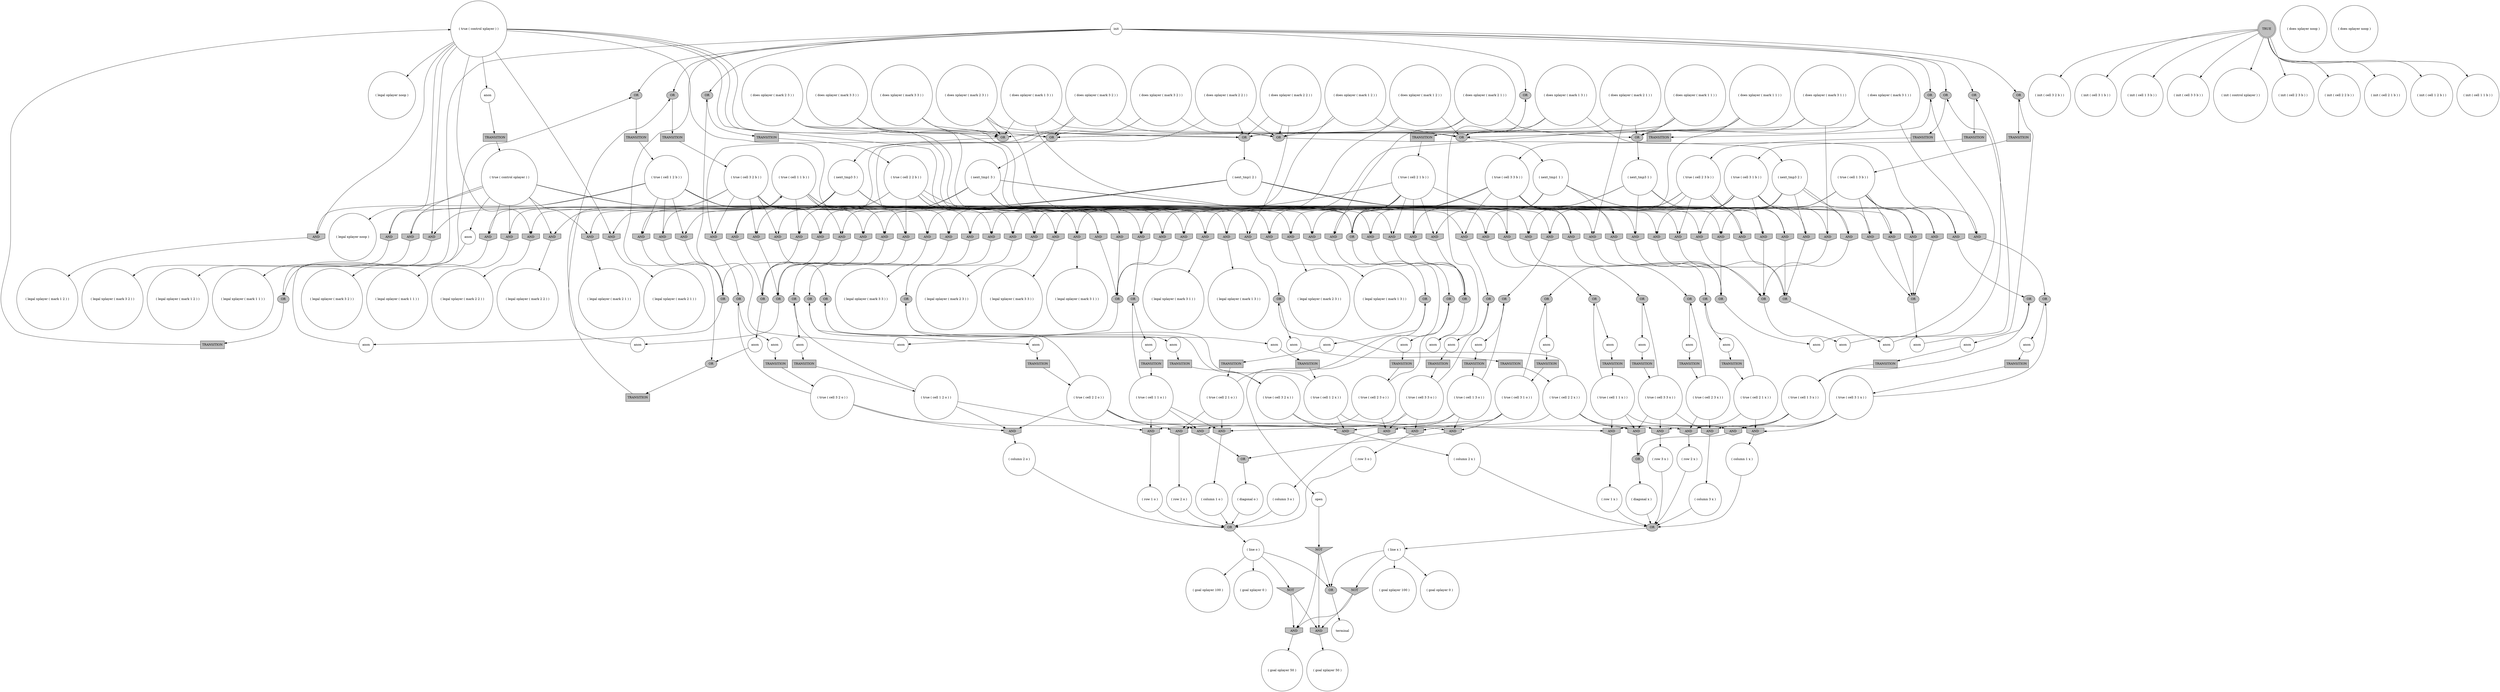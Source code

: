 digraph propNet
{
	"@436774a2"[shape=circle, style= filled, fillcolor=white, label="( legal oplayer noop )"]; 
	"@794a9ba6"[shape=invhouse, style= filled, fillcolor=grey, label="AND"]; "@794a9ba6"->"@260be21e"; 
	"@78d60bfd"[shape=invhouse, style= filled, fillcolor=grey, label="AND"]; "@78d60bfd"->"@1b0d6024"; 
	"@426f736c"[shape=ellipse, style= filled, fillcolor=grey, label="OR"]; "@426f736c"->"@2302d987"; 
	"@4447358f"[shape=circle, style= filled, fillcolor=white, label="anon"]; "@4447358f"->"@532bd412"; 
	"@4eed4943"[shape=circle, style= filled, fillcolor=white, label="anon"]; "@4eed4943"->"@46e936e7"; 
	"@6b2cf4fc"[shape=box, style= filled, fillcolor=grey, label="TRANSITION"]; "@6b2cf4fc"->"@bc90d8a"; 
	"@57e98f4c"[shape=ellipse, style= filled, fillcolor=grey, label="OR"]; "@57e98f4c"->"@26bef3ab"; 
	"@6785b361"[shape=circle, style= filled, fillcolor=white, label="anon"]; "@6785b361"->"@a591349"; 
	"@16501597"[shape=circle, style= filled, fillcolor=white, label="( column 1 o )"]; "@16501597"->"@721df507"; 
	"@69f6c0c2"[shape=box, style= filled, fillcolor=grey, label="TRANSITION"]; "@69f6c0c2"->"@228f2f1"; 
	"@4883aa89"[shape=invhouse, style= filled, fillcolor=grey, label="AND"]; "@4883aa89"->"@4e12eb00"; 
	"@2177862"[shape=circle, style= filled, fillcolor=white, label="( true ( cell 1 3 x ) )"]; "@2177862"->"@72027fd8"; "@2177862"->"@601cb35c"; "@2177862"->"@6e1dacbd"; "@2177862"->"@566acddc"; 
	"@2c8965ed"[shape=circle, style= filled, fillcolor=white, label="( column 1 x )"]; "@2c8965ed"->"@a93feda"; 
	"@5528dc64"[shape=ellipse, style= filled, fillcolor=grey, label="OR"]; "@5528dc64"->"@6d9d54e9"; 
	"@79139c0f"[shape=box, style= filled, fillcolor=grey, label="TRANSITION"]; "@79139c0f"->"@4af0d85"; 
	"@3f961f13"[shape=invhouse, style= filled, fillcolor=grey, label="AND"]; "@3f961f13"->"@605be4bb"; 
	"@5b601a63"[shape=invhouse, style= filled, fillcolor=grey, label="AND"]; "@5b601a63"->"@47ab606b"; 
	"@31a8c7d2"[shape=invhouse, style= filled, fillcolor=grey, label="AND"]; "@31a8c7d2"->"@55ed98f8"; 
	"@2c4b6707"[shape=box, style= filled, fillcolor=grey, label="TRANSITION"]; "@2c4b6707"->"@76c2539f"; 
	"@4cbd025"[shape=ellipse, style= filled, fillcolor=grey, label="OR"]; "@4cbd025"->"@60ce2f98"; 
	"@3599309a"[shape=circle, style= filled, fillcolor=white, label="( true ( cell 3 1 o ) )"]; "@3599309a"->"@4cbd025"; "@3599309a"->"@1b1965b5"; "@3599309a"->"@313d6965"; "@3599309a"->"@45b5f7e0"; 
	"@5096b86b"[shape=ellipse, style= filled, fillcolor=grey, label="OR"]; "@5096b86b"->"@5725a222"; 
	"@40c81bbd"[shape=invhouse, style= filled, fillcolor=grey, label="AND"]; "@40c81bbd"->"@38cf0a88"; 
	"@186a5d13"[shape=circle, style= filled, fillcolor=white, label="( column 2 o )"]; "@186a5d13"->"@721df507"; 
	"@74ded67c"[shape=circle, style= filled, fillcolor=white, label="( legal oplayer ( mark 3 1 ) )"]; 
	"@6cb448fb"[shape=invhouse, style= filled, fillcolor=grey, label="AND"]; "@6cb448fb"->"@7d6a0cb3"; 
	"@3d162405"[shape=circle, style= filled, fillcolor=white, label="( legal xplayer ( mark 3 3 ) )"]; 
	"@10e095a8"[shape=box, style= filled, fillcolor=grey, label="TRANSITION"]; "@10e095a8"->"@3a6bccb6"; 
	"@7ac3da5f"[shape=ellipse, style= filled, fillcolor=grey, label="OR"]; "@7ac3da5f"->"@5035d1f0"; 
	"@3b174654"[shape=invhouse, style= filled, fillcolor=grey, label="AND"]; "@3b174654"->"@1ee602ef"; 
	"@75192bda"[shape=ellipse, style= filled, fillcolor=grey, label="OR"]; "@75192bda"->"@3ac46386"; 
	"@49c1f0e7"[shape=invhouse, style= filled, fillcolor=grey, label="AND"]; "@49c1f0e7"->"@6e0d3322"; 
	"@c471242"[shape=circle, style= filled, fillcolor=white, label="( does oplayer ( mark 1 3 ) )"]; "@c471242"->"@5096b86b"; "@c471242"->"@3254664b"; "@c471242"->"@6521c24e"; 
	"@7f26f1e4"[shape=circle, style= filled, fillcolor=white, label="( next_tmp3 2 )"]; "@7f26f1e4"->"@6e600ae2"; "@7f26f1e4"->"@5a31599e"; "@7f26f1e4"->"@11e59b87"; "@7f26f1e4"->"@6b3d3bb7"; "@7f26f1e4"->"@56c4c5fd"; "@7f26f1e4"->"@5fb2ecdc"; 
	"@6ee7a6d7"[shape=invhouse, style= filled, fillcolor=grey, label="AND"]; "@6ee7a6d7"->"@5528dc64"; 
	"@75c859c7"[shape=invhouse, style= filled, fillcolor=grey, label="AND"]; "@75c859c7"->"@75d7ab26"; 
	"@31999fe0"[shape=circle, style= filled, fillcolor=white, label="( true ( cell 3 3 x ) )"]; "@31999fe0"->"@3ade8750"; "@31999fe0"->"@3f961f13"; "@31999fe0"->"@6e1dacbd"; "@31999fe0"->"@35297cd1"; 
	"@408b1bdc"[shape=circle, style= filled, fillcolor=white, label="anon"]; "@408b1bdc"->"@691d8fc2"; 
	"@4e12eb00"[shape=ellipse, style= filled, fillcolor=grey, label="OR"]; "@4e12eb00"->"@3c02750b"; 
	"@7a3d9714"[shape=invhouse, style= filled, fillcolor=grey, label="AND"]; "@7a3d9714"->"@6e75a032"; 
	"@799d48cc"[shape=circle, style= filled, fillcolor=white, label="terminal"]; 
	"@19661482"[shape=invhouse, style= filled, fillcolor=grey, label="AND"]; "@19661482"->"@75d7ab26"; 
	"@63d8a9f3"[shape=invhouse, style= filled, fillcolor=grey, label="AND"]; "@63d8a9f3"->"@6e2577eb"; 
	"@935b3cd"[shape=circle, style= filled, fillcolor=white, label="( legal oplayer ( mark 1 1 ) )"]; 
	"@5405a851"[shape=invhouse, style= filled, fillcolor=grey, label="AND"]; "@5405a851"->"@5528dc64"; 
	"@7a1403b8"[shape=invhouse, style= filled, fillcolor=grey, label="AND"]; "@7a1403b8"->"@ee45691"; 
	"@5aaf2690"[shape=circle, style= filled, fillcolor=white, label="( legal xplayer ( mark 1 2 ) )"]; 
	"@6d9d54e9"[shape=circle, style= filled, fillcolor=white, label="anon"]; "@6d9d54e9"->"@7f06725b"; 
	"@6521c24e"[shape=invhouse, style= filled, fillcolor=grey, label="AND"]; "@6521c24e"->"@3b5ab69d"; 
	"@16e3f7a2"[shape=circle, style= filled, fillcolor=white, label="( next_tmp1 3 )"]; "@16e3f7a2"->"@209fa588"; "@16e3f7a2"->"@60e97066"; "@16e3f7a2"->"@19661482"; "@16e3f7a2"->"@4883aa89"; "@16e3f7a2"->"@35dcb5a6"; "@16e3f7a2"->"@30a49218"; 
	"@1beb6bba"[shape=circle, style= filled, fillcolor=white, label="anon"]; "@1beb6bba"->"@6148682a"; 
	"@1103e5d9"[shape=invhouse, style= filled, fillcolor=grey, label="AND"]; "@1103e5d9"->"@713eb015"; 
	"@40158638"[shape=circle, style= filled, fillcolor=white, label="( goal xplayer 100 )"]; 
	"@259b9a2d"[shape=invhouse, style= filled, fillcolor=grey, label="AND"]; "@259b9a2d"->"@1d6777eb"; 
	"@40542fa7"[shape=ellipse, style= filled, fillcolor=grey, label="OR"]; "@40542fa7"->"@1d4a0efb"; 
	"@145db24a"[shape=circle, style= filled, fillcolor=white, label="( true ( cell 1 1 b ) )"]; "@145db24a"->"@60e97066"; "@145db24a"->"@3d41d07f"; "@145db24a"->"@3af6513c"; "@145db24a"->"@78d60bfd"; "@145db24a"->"@6b3d3bb7"; "@145db24a"->"@132367fa"; "@145db24a"->"@51c2074e"; "@145db24a"->"@3fe0d5cd"; "@145db24a"->"@5a568cad"; 
	"@35dcb5a6"[shape=invhouse, style= filled, fillcolor=grey, label="AND"]; "@35dcb5a6"->"@7ac3da5f"; 
	"@36d27f24"[shape=circle, style= filled, fillcolor=white, label="( true ( cell 1 3 o ) )"]; "@36d27f24"->"@49c1f0e7"; "@36d27f24"->"@63d8a9f3"; "@36d27f24"->"@313d6965"; "@36d27f24"->"@3b5ab69d"; 
	"@706a4369"[shape=circle, style= filled, fillcolor=white, label="( true ( cell 1 3 b ) )"]; "@706a4369"->"@210186dc"; "@706a4369"->"@4801147f"; "@706a4369"->"@3b174654"; "@706a4369"->"@19661482"; "@706a4369"->"@132367fa"; "@706a4369"->"@56c4c5fd"; "@706a4369"->"@75c859c7"; "@706a4369"->"@6521c24e"; "@706a4369"->"@31a8c7d2"; 
	"@532bd412"[shape=box, style= filled, fillcolor=grey, label="TRANSITION"]; "@532bd412"->"@33951b24"; 
	"@49c03579"[shape=box, style= filled, fillcolor=grey, label="TRANSITION"]; "@49c03579"->"@3599309a"; 
	"@5030b604"[shape=circle, style= filled, fillcolor=white, label="anon"]; "@5030b604"->"@40542fa7"; 
	"@1ee602ef"[shape=circle, style= filled, fillcolor=white, label="( legal xplayer ( mark 1 3 ) )"]; 
	"@7c92fffb"[shape=ellipse, style= filled, fillcolor=grey, label="OR"]; "@7c92fffb"->"@16e3f7a2"; 
	"@13d4cfb"[shape=invhouse, style= filled, fillcolor=grey, label="AND"]; "@13d4cfb"->"@7ced8ea7"; 
	"@797f57e6"[shape=circle, style= filled, fillcolor=white, label="open"]; "@797f57e6"->"@4da3dc1d"; 
	"@62a75ec"[shape=invtriangle, style= filled, fillcolor=grey, label="NOT"]; "@62a75ec"->"@6491dbd4"; "@62a75ec"->"@40c81bbd"; 
	"@a591349"[shape=box, style= filled, fillcolor=grey, label="TRANSITION"]; "@a591349"->"@31999fe0"; 
	"@365468a1"[shape=circle, style= filled, fillcolor=white, label="( does oplayer ( mark 2 1 ) )"]; "@365468a1"->"@33f1666c"; "@365468a1"->"@7a1403b8"; "@365468a1"->"@39f213ac"; 
	"@5e37e4c5"[shape=circle, style= filled, fillcolor=white, label="( true ( cell 2 3 x ) )"]; "@5e37e4c5"->"@1103e5d9"; "@5e37e4c5"->"@455243f4"; "@5e37e4c5"->"@6e1dacbd"; 
	"@7431c537"[shape=ellipse, style= filled, fillcolor=grey, label="OR"]; "@7431c537"->"@6f8ad979"; 
	"@10cfc2e3"[shape=invhouse, style= filled, fillcolor=grey, label="AND"]; "@10cfc2e3"->"@5528dc64"; 
	"@62701466"[shape=box, style= filled, fillcolor=grey, label="TRANSITION"]; "@62701466"->"@20645bf9"; 
	"@257dc3bb"[shape=circle, style= filled, fillcolor=white, label="( true ( cell 2 3 o ) )"]; "@257dc3bb"->"@63d8a9f3"; "@257dc3bb"->"@96d5cf"; "@257dc3bb"->"@368bb272"; 
	"@3e1e9fac"[shape=circle, style= filled, fillcolor=white, label="( true ( cell 2 1 b ) )"]; "@3e1e9fac"->"@209fa588"; "@3e1e9fac"->"@5398a7a5"; "@3e1e9fac"->"@7424d274"; "@3e1e9fac"->"@57693cba"; "@3e1e9fac"->"@11e59b87"; "@3e1e9fac"->"@7a1403b8"; "@3e1e9fac"->"@132367fa"; "@3e1e9fac"->"@27a1daf1"; "@3e1e9fac"->"@10bf96d5"; 
	"@43bdf003"[shape=circle, style= filled, fillcolor=white, label="( diagonal o )"]; "@43bdf003"->"@721df507"; 
	"@3b5ab69d"[shape=ellipse, style= filled, fillcolor=grey, label="OR"]; "@3b5ab69d"->"@408b1bdc"; 
	"@1c565057"[shape=ellipse, style= filled, fillcolor=grey, label="OR"]; "@1c565057"->"@66b48e49"; 
	"@6ead93a4"[shape=circle, style= filled, fillcolor=white, label="( init ( cell 3 2 b ) )"]; 
	"@1472f0f9"[shape=invtriangle, style= filled, fillcolor=grey, label="NOT"]; "@1472f0f9"->"@6491dbd4"; "@1472f0f9"->"@40c81bbd"; 
	"@a93feda"[shape=ellipse, style= filled, fillcolor=grey, label="OR"]; "@a93feda"->"@7a409fa2"; 
	"@44b35022"[shape=circle, style= filled, fillcolor=white, label="anon"]; "@44b35022"->"@478e3145"; 
	"@39a6645"[shape=circle, style= filled, fillcolor=white, label="( true ( cell 2 2 b ) )"]; "@39a6645"->"@13d4cfb"; "@39a6645"->"@259b9a2d"; "@39a6645"->"@30a49218"; "@39a6645"->"@1b0a40d3"; "@39a6645"->"@132367fa"; "@39a6645"->"@619130e2"; "@39a6645"->"@182212f9"; "@39a6645"->"@7896e397"; "@39a6645"->"@45168774"; 
	"@4307dfbd"[shape=circle, style= filled, fillcolor=white, label="( next_tmp3 3 )"]; "@4307dfbd"->"@34ae044f"; "@4307dfbd"->"@5398a7a5"; "@4307dfbd"->"@13d4cfb"; "@4307dfbd"->"@3d41d07f"; "@4307dfbd"->"@72522f83"; "@4307dfbd"->"@479e3300"; 
	"@66b48e49"[shape=circle, style= filled, fillcolor=white, label="anon"]; "@66b48e49"->"@311377b9"; 
	"@2eaf0956"[shape=circle, style= filled, fillcolor=white, label="anon"]; "@2eaf0956"->"@61fd451c"; 
	"@7f06725b"[shape=ellipse, style= filled, fillcolor=grey, label="OR"]; "@7f06725b"->"@165e96e"; 
	"@38cf0a88"[shape=circle, style= filled, fillcolor=white, label="( goal xplayer 50 )"]; 
	"@299abf92"[shape=circle, style= filled, fillcolor=white, label="( diagonal x )"]; "@299abf92"->"@a93feda"; 
	"@3254664b"[shape=ellipse, style= filled, fillcolor=grey, label="OR"]; "@3254664b"->"@4307dfbd"; 
	"@52e06b00"[shape=circle, style= filled, fillcolor=white, label="( true ( cell 3 1 x ) )"]; "@52e06b00"->"@72027fd8"; "@52e06b00"->"@6e75a032"; "@52e06b00"->"@1a560245"; "@52e06b00"->"@3f961f13"; 
	"@58aecf4b"[shape=box, style= filled, fillcolor=grey, label="TRANSITION"]; "@58aecf4b"->"@3e1e9fac"; 
	"@210186dc"[shape=invhouse, style= filled, fillcolor=grey, label="AND"]; "@210186dc"->"@75d7ab26"; 
	"@7ed47c59"[shape=box, style= filled, fillcolor=grey, label="TRANSITION"]; "@7ed47c59"->"@2177862"; 
	"@5c81abcc"[shape=circle, style= filled, fillcolor=white, label="( does xplayer ( mark 2 2 ) )"]; "@5c81abcc"->"@1ec0bac9"; "@5c81abcc"->"@33f1666c"; "@5c81abcc"->"@7896e397"; 
	"@601cb35c"[shape=invhouse, style= filled, fillcolor=grey, label="AND"]; "@601cb35c"->"@6035396c"; 
	"@5785c569"[shape=invhouse, style= filled, fillcolor=grey, label="AND"]; "@5785c569"->"@7431c537"; 
	"@7ef7bdd3"[shape=circle, style= filled, fillcolor=white, label="( does xplayer ( mark 2 1 ) )"]; "@7ef7bdd3"->"@33f1666c"; "@7ef7bdd3"->"@27a1daf1"; "@7ef7bdd3"->"@39f213ac"; 
	"@26bef3ab"[shape=circle, style= filled, fillcolor=white, label="anon"]; "@26bef3ab"->"@1d1d8ccb"; 
	"@600a0432"[shape=circle, style= filled, fillcolor=white, label="( true ( cell 2 2 x ) )"]; "@600a0432"->"@1103e5d9"; "@600a0432"->"@6cd2299e"; "@600a0432"->"@72027fd8"; "@600a0432"->"@33519ede"; "@600a0432"->"@35297cd1"; 
	"@605be4bb"[shape=circle, style= filled, fillcolor=white, label="( row 3 x )"]; "@605be4bb"->"@a93feda"; 
	"@658e050b"[shape=ellipse, style= filled, fillcolor=grey, label="OR"]; "@658e050b"->"@4eed4943"; 
	"@cc1d919"[shape=circle, style= filled, fillcolor=white, label="( line o )"]; "@cc1d919"->"@62a75ec"; "@cc1d919"->"@ae0471c"; "@cc1d919"->"@62733502"; "@cc1d919"->"@6f5eba75"; 
	"@4801147f"[shape=invhouse, style= filled, fillcolor=grey, label="AND"]; "@4801147f"->"@566acddc"; 
	"@78fc8ee1"[shape=circle, style= filled, fillcolor=white, label="anon"]; "@78fc8ee1"->"@5488035c"; 
	"@313d6965"[shape=invhouse, style= filled, fillcolor=grey, label="AND"]; "@313d6965"->"@5a697dbc"; 
	"@ee45691"[shape=ellipse, style= filled, fillcolor=grey, label="OR"]; "@ee45691"->"@30ef513a"; 
	"@45168774"[shape=invhouse, style= filled, fillcolor=grey, label="AND"]; "@45168774"->"@3e834538"; 
	"@45b82cc0"[shape=circle, style= filled, fillcolor=white, label="( init ( cell 3 1 b ) )"]; 
	"@55ed98f8"[shape=circle, style= filled, fillcolor=white, label="( legal oplayer ( mark 1 3 ) )"]; 
	"@27b0fecf"[shape=circle, style= filled, fillcolor=white, label="anon"]; "@27b0fecf"->"@13c93f78"; 
	"@4da3dc1d"[shape=invtriangle, style= filled, fillcolor=grey, label="NOT"]; "@4da3dc1d"->"@6491dbd4"; "@4da3dc1d"->"@40c81bbd"; "@4da3dc1d"->"@62733502"; 
	"@3df584"[shape=ellipse, style= filled, fillcolor=grey, label="OR"]; "@3df584"->"@5e0122ed"; 
	"@1d2b6963"[shape=circle, style= filled, fillcolor=white, label="( true ( cell 1 2 b ) )"]; "@1d2b6963"->"@34ae044f"; "@1d2b6963"->"@15c3e01a"; "@1d2b6963"->"@35dcb5a6"; "@1d2b6963"->"@360d2af1"; "@1d2b6963"->"@4e3456c4"; "@1d2b6963"->"@132367fa"; "@1d2b6963"->"@5b601a63"; "@1d2b6963"->"@4610c772"; "@1d2b6963"->"@604cd5bf"; 
	"@96d5cf"[shape=ellipse, style= filled, fillcolor=grey, label="OR"]; "@96d5cf"->"@2eaf0956"; 
	"@5a697dbc"[shape=ellipse, style= filled, fillcolor=grey, label="OR"]; "@5a697dbc"->"@43bdf003"; 
	"@3e821502"[shape=circle, style= filled, fillcolor=white, label="( init ( cell 1 3 b ) )"]; 
	"@6fe9fcfd"[shape=circle, style= filled, fillcolor=white, label="( goal oplayer 50 )"]; 
	"@10bf96d5"[shape=invhouse, style= filled, fillcolor=grey, label="AND"]; "@10bf96d5"->"@23f2b564"; 
	"@1c9c25d2"[shape=box, style= filled, fillcolor=grey, label="TRANSITION"]; "@1c9c25d2"->"@145db24a"; 
	"@5e0122ed"[shape=box, style= filled, fillcolor=grey, label="TRANSITION"]; "@5e0122ed"->"@706a4369"; 
	"@5488035c"[shape=box, style= filled, fillcolor=grey, label="TRANSITION"]; "@5488035c"->"@6640e46d"; 
	"@6491dbd4"[shape=invhouse, style= filled, fillcolor=grey, label="AND"]; "@6491dbd4"->"@6fe9fcfd"; 
	"@6c686b45"[shape=circle, style= filled, fillcolor=white, label="anon"]; "@6c686b45"->"@518677ee"; 
	"@156ea7b8"[shape=circle, style= filled, fillcolor=white, label="( does oplayer ( mark 2 3 ) )"]; "@156ea7b8"->"@33f1666c"; "@156ea7b8"->"@3254664b"; "@156ea7b8"->"@5a8234a5"; 
	"@3c64f630"[shape=ellipse, style= filled, fillcolor=grey, label="OR"]; "@3c64f630"->"@85ee84a"; 
	"@569e6c65"[shape=circle, style= filled, fillcolor=white, label="anon"]; "@569e6c65"->"@2c4b6707"; 
	"@6ad877b3"[shape=ellipse, style= filled, fillcolor=grey, label="OR"]; "@6ad877b3"->"@299abf92"; 
	"@3fe0d5cd"[shape=invhouse, style= filled, fillcolor=grey, label="AND"]; "@3fe0d5cd"->"@10174006"; 
	"@518677ee"[shape=box, style= filled, fillcolor=grey, label="TRANSITION"]; "@518677ee"->"@52e06b00"; 
	"@479e3300"[shape=invhouse, style= filled, fillcolor=grey, label="AND"]; "@479e3300"->"@5528dc64"; 
	"@6eb6377c"[shape=circle, style= filled, fillcolor=white, label="( does oplayer ( mark 1 1 ) )"]; "@6eb6377c"->"@5096b86b"; "@6eb6377c"->"@39f213ac"; "@6eb6377c"->"@5a568cad"; 
	"@3f3611ac"[shape=invhouse, style= filled, fillcolor=grey, label="AND"]; "@3f3611ac"->"@5a697dbc"; 
	"@62f8f173"[shape=circle, style= filled, fillcolor=white, label="( does oplayer ( mark 3 2 ) )"]; "@62f8f173"->"@1ec0bac9"; "@62f8f173"->"@7c92fffb"; "@62f8f173"->"@723cf739"; 
	"@3c02750b"[shape=circle, style= filled, fillcolor=white, label="anon"]; "@3c02750b"->"@3cab7269"; 
	"@62a664a3"[shape=doublecircle, style= filled, fillcolor=grey, label="TRUE"]; "@62a664a3"->"@6ead93a4"; "@62a664a3"->"@4e31565d"; "@62a664a3"->"@7d37e403"; "@62a664a3"->"@1a193bee"; "@62a664a3"->"@3e821502"; "@62a664a3"->"@4568e5bb"; "@62a664a3"->"@560a68d6"; "@62a664a3"->"@91d1bc6"; "@62a664a3"->"@69c27b96"; "@62a664a3"->"@45b82cc0"; 
	"@1ec0bac9"[shape=ellipse, style= filled, fillcolor=grey, label="OR"]; "@1ec0bac9"->"@7f26f1e4"; 
	"@502178e7"[shape=invhouse, style= filled, fillcolor=grey, label="AND"]; "@502178e7"->"@3e8fc8f4"; 
	"@10174006"[shape=ellipse, style= filled, fillcolor=grey, label="OR"]; "@10174006"->"@666c522a"; 
	"@2302d987"[shape=circle, style= filled, fillcolor=white, label="anon"]; "@2302d987"->"@10e095a8"; 
	"@14c80702"[shape=invhouse, style= filled, fillcolor=grey, label="AND"]; "@14c80702"->"@7c4be29f"; 
	"@228f2f1"[shape=circle, style= filled, fillcolor=white, label="( true ( cell 3 2 x ) )"]; "@228f2f1"->"@3f961f13"; "@228f2f1"->"@7431c537"; "@228f2f1"->"@33519ede"; 
	"@396b544c"[shape=circle, style= filled, fillcolor=white, label="( does xplayer ( mark 1 1 ) )"]; "@396b544c"->"@5096b86b"; "@396b544c"->"@3fe0d5cd"; "@396b544c"->"@39f213ac"; 
	"@39f213ac"[shape=ellipse, style= filled, fillcolor=grey, label="OR"]; "@39f213ac"->"@43e99eec"; 
	"@69c27b96"[shape=circle, style= filled, fillcolor=white, label="( init ( cell 1 1 b ) )"]; 
	"@5a568cad"[shape=invhouse, style= filled, fillcolor=grey, label="AND"]; "@5a568cad"->"@2fbdcfef"; 
	"@ae0471c"[shape=circle, style= filled, fillcolor=white, label="( goal oplayer 100 )"]; 
	"@20645bf9"[shape=circle, style= filled, fillcolor=white, label="( true ( cell 2 1 o ) )"]; "@20645bf9"->"@1b1965b5"; "@20645bf9"->"@368bb272"; "@20645bf9"->"@ee45691"; 
	"@13c93f78"[shape=box, style= filled, fillcolor=grey, label="TRANSITION"]; "@13c93f78"->"@500028a2"; 
	"@2b602a95"[shape=circle, style= filled, fillcolor=white, label="( column 2 x )"]; "@2b602a95"->"@a93feda"; 
	"@28f43e9d"[shape=invhouse, style= filled, fillcolor=grey, label="AND"]; "@28f43e9d"->"@413c29ff"; 
	"@17fd20fd"[shape=circle, style= filled, fillcolor=white, label="( does oplayer ( mark 3 1 ) )"]; "@17fd20fd"->"@4a8122ba"; "@17fd20fd"->"@39f213ac"; "@17fd20fd"->"@7c92fffb"; 
	"@311377b9"[shape=ellipse, style= filled, fillcolor=grey, label="OR"]; "@311377b9"->"@4f770caa"; 
	"@5fb2ecdc"[shape=invhouse, style= filled, fillcolor=grey, label="AND"]; "@5fb2ecdc"->"@4e12eb00"; 
	"@1d6777eb"[shape=circle, style= filled, fillcolor=white, label="( legal oplayer ( mark 2 2 ) )"]; 
	"@37873cea"[shape=circle, style= filled, fillcolor=white, label="( true ( cell 3 3 b ) )"]; "@37873cea"->"@502178e7"; "@37873cea"->"@5a31599e"; "@37873cea"->"@1e76042d"; "@37873cea"->"@3bd88229"; "@37873cea"->"@28c83bcd"; "@37873cea"->"@5137cd80"; "@37873cea"->"@132367fa"; "@37873cea"->"@6cb448fb"; "@37873cea"->"@30392371"; 
	"@6f8ad979"[shape=circle, style= filled, fillcolor=white, label="anon"]; "@6f8ad979"->"@69f6c0c2"; 
	"@2e54e48d"[shape=circle, style= filled, fillcolor=white, label="( true ( cell 3 2 o ) )"]; "@2e54e48d"->"@605ac12e"; "@2e54e48d"->"@45b5f7e0"; "@2e54e48d"->"@658e050b"; 
	"@6e75a032"[shape=ellipse, style= filled, fillcolor=grey, label="OR"]; "@6e75a032"->"@6c686b45"; 
	"@4e3456c4"[shape=invhouse, style= filled, fillcolor=grey, label="AND"]; "@4e3456c4"->"@7ac3da5f"; 
	"@132367fa"[shape=ellipse, style= filled, fillcolor=grey, label="OR"]; "@132367fa"->"@797f57e6"; 
	"@33951b24"[shape=circle, style= filled, fillcolor=white, label="( true ( cell 1 2 x ) )"]; "@33951b24"->"@47ab606b"; "@33951b24"->"@601cb35c"; "@33951b24"->"@33519ede"; 
	"@14cb3b66"[shape=invhouse, style= filled, fillcolor=grey, label="AND"]; "@14cb3b66"->"@3ae7ec25"; 
	"@500028a2"[shape=circle, style= filled, fillcolor=white, label="( true ( cell 2 2 o ) )"]; "@500028a2"->"@1f0d624e"; "@500028a2"->"@368bb272"; "@500028a2"->"@313d6965"; "@500028a2"->"@605ac12e"; "@500028a2"->"@3f3611ac"; 
	"@4f770caa"[shape=box, style= filled, fillcolor=grey, label="TRANSITION"]; "@4f770caa"->"@63caf65e"; 
	"@7424d274"[shape=invhouse, style= filled, fillcolor=grey, label="AND"]; "@7424d274"->"@11e347bf"; 
	"@5a31599e"[shape=invhouse, style= filled, fillcolor=grey, label="AND"]; "@5a31599e"->"@7d6a0cb3"; 
	"@6b3d3bb7"[shape=invhouse, style= filled, fillcolor=grey, label="AND"]; "@6b3d3bb7"->"@d0893d5"; 
	"@85ee84a"[shape=circle, style= filled, fillcolor=white, label="anon"]; "@85ee84a"->"@79139c0f"; 
	"@76c2539f"[shape=circle, style= filled, fillcolor=white, label="( true ( cell 1 1 o ) )"]; "@76c2539f"->"@1b1965b5"; "@76c2539f"->"@49c1f0e7"; "@76c2539f"->"@2fbdcfef"; "@76c2539f"->"@3f3611ac"; 
	"@165e96e"[shape=box, style= filled, fillcolor=grey, label="TRANSITION"]; "@165e96e"->"@e210438"; 
	"@605ac12e"[shape=invhouse, style= filled, fillcolor=grey, label="AND"]; "@605ac12e"->"@186a5d13"; 
	"@33519ede"[shape=invhouse, style= filled, fillcolor=grey, label="AND"]; "@33519ede"->"@2b602a95"; 
	"@4e8ae25"[shape=circle, style= filled, fillcolor=white, label="( row 2 o )"]; "@4e8ae25"->"@721df507"; 
	"@6ce96831"[shape=invhouse, style= filled, fillcolor=grey, label="AND"]; "@6ce96831"->"@4e12eb00"; 
	"@21069cba"[shape=circle, style= filled, fillcolor=white, label="( legal oplayer ( mark 2 3 ) )"]; 
	"@3ac46386"[shape=box, style= filled, fillcolor=grey, label="TRANSITION"]; "@3ac46386"->"@1d2b6963"; 
	"@691d8fc2"[shape=box, style= filled, fillcolor=grey, label="TRANSITION"]; "@691d8fc2"->"@36d27f24"; 
	"@726b8972"[shape=circle, style= filled, fillcolor=white, label="anon"]; "@726b8972"->"@6b2cf4fc"; 
	"@4844cdb6"[shape=ellipse, style= filled, fillcolor=grey, label="OR"]; "@4844cdb6"->"@1c9c25d2"; 
	"@d0893d5"[shape=ellipse, style= filled, fillcolor=grey, label="OR"]; "@d0893d5"->"@2e218ba2"; 
	"@57693cba"[shape=invhouse, style= filled, fillcolor=grey, label="AND"]; "@57693cba"->"@57e98f4c"; 
	"@2d94b85f"[shape=box, style= filled, fillcolor=grey, label="TRANSITION"]; "@2d94b85f"->"@36c1989b"; 
	"@1b0a40d3"[shape=invhouse, style= filled, fillcolor=grey, label="AND"]; "@1b0a40d3"->"@1f0d624e"; 
	"@2e218ba2"[shape=circle, style= filled, fillcolor=white, label="anon"]; "@2e218ba2"->"@4844cdb6"; 
	"@2571e404"[shape=circle, style= filled, fillcolor=white, label="( column 3 x )"]; "@2571e404"->"@a93feda"; 
	"@91d1bc6"[shape=circle, style= filled, fillcolor=white, label="( init ( cell 1 2 b ) )"]; 
	"@3347c68c"[shape=invhouse, style= filled, fillcolor=grey, label="AND"]; "@3347c68c"->"@74ded67c"; 
	"@45b5f7e0"[shape=invhouse, style= filled, fillcolor=grey, label="AND"]; "@45b5f7e0"->"@795374a3"; 
	"@63c1ad3b"[shape=ellipse, style= filled, fillcolor=grey, label="OR"]; "@63c1ad3b"->"@3362108e"; 
	"@360d2af1"[shape=invhouse, style= filled, fillcolor=grey, label="AND"]; "@360d2af1"->"@2dfde9bd"; 
	"@7ced8ea7"[shape=ellipse, style= filled, fillcolor=grey, label="OR"]; "@7ced8ea7"->"@5030b604"; 
	"@1e76042d"[shape=invhouse, style= filled, fillcolor=grey, label="AND"]; "@1e76042d"->"@7d6a0cb3"; 
	"@43e99eec"[shape=circle, style= filled, fillcolor=white, label="( next_tmp3 1 )"]; "@43e99eec"->"@210186dc"; "@43e99eec"->"@6d995bec"; "@43e99eec"->"@15c3e01a"; "@43e99eec"->"@6cb448fb"; "@43e99eec"->"@6ee7a6d7"; "@43e99eec"->"@182212f9"; 
	"@72522f83"[shape=invhouse, style= filled, fillcolor=grey, label="AND"]; "@72522f83"->"@1c565057"; 
	"@619130e2"[shape=invhouse, style= filled, fillcolor=grey, label="AND"]; "@619130e2"->"@7ced8ea7"; 
	"@56c4c5fd"[shape=invhouse, style= filled, fillcolor=grey, label="AND"]; "@56c4c5fd"->"@75d7ab26"; 
	"@566ab457"[shape=circle, style= filled, fillcolor=white, label="( legal xplayer noop )"]; 
	"@6e2577eb"[shape=circle, style= filled, fillcolor=white, label="( column 3 o )"]; "@6e2577eb"->"@721df507"; 
	"@723cf739"[shape=invhouse, style= filled, fillcolor=grey, label="AND"]; "@723cf739"->"@658e050b"; 
	"@33f1666c"[shape=ellipse, style= filled, fillcolor=grey, label="OR"]; "@33f1666c"->"@2d7b5718"; 
	"@1a193bee"[shape=circle, style= filled, fillcolor=white, label="( init ( cell 2 3 b ) )"]; 
	"@2ff5e105"[shape=circle, style= filled, fillcolor=white, label="( does xplayer ( mark 3 1 ) )"]; "@2ff5e105"->"@39f213ac"; "@2ff5e105"->"@7a3d9714"; "@2ff5e105"->"@7c92fffb"; 
	"@3e834538"[shape=circle, style= filled, fillcolor=white, label="( legal xplayer ( mark 2 2 ) )"]; 
	"@12d6f354"[shape=circle, style= filled, fillcolor=white, label="( does oplayer ( mark 2 2 ) )"]; "@12d6f354"->"@1ec0bac9"; "@12d6f354"->"@33f1666c"; "@12d6f354"->"@1b0a40d3"; 
	"@2d7b5718"[shape=circle, style= filled, fillcolor=white, label="( next_tmp1 2 )"]; "@2d7b5718"->"@4e3456c4"; "@2d7b5718"->"@3babdc38"; "@2d7b5718"->"@51c2074e"; "@2d7b5718"->"@30392371"; "@2d7b5718"->"@75c859c7"; "@2d7b5718"->"@10cfc2e3"; 
	"@59aa7be2"[shape=circle, style= filled, fillcolor=white, label="anon"]; "@59aa7be2"->"@8815140"; 
	"@25c1d0eb"[shape=invhouse, style= filled, fillcolor=grey, label="AND"]; "@25c1d0eb"->"@1c565057"; 
	"@4823400e"[shape=circle, style= filled, fillcolor=white, label="( does xplayer ( mark 1 3 ) )"]; "@4823400e"->"@4801147f"; "@4823400e"->"@5096b86b"; "@4823400e"->"@3254664b"; 
	"@1f119706"[shape=invhouse, style= filled, fillcolor=grey, label="AND"]; "@1f119706"->"@21069cba"; 
	"@1b1965b5"[shape=invhouse, style= filled, fillcolor=grey, label="AND"]; "@1b1965b5"->"@16501597"; 
	"@721df507"[shape=ellipse, style= filled, fillcolor=grey, label="OR"]; "@721df507"->"@cc1d919"; 
	"@46e936e7"[shape=box, style= filled, fillcolor=grey, label="TRANSITION"]; "@46e936e7"->"@2e54e48d"; 
	"@912e57d"[shape=circle, style= filled, fillcolor=white, label="( true ( control xplayer ) )"]; "@912e57d"->"@436774a2"; "@912e57d"->"@3b174654"; "@912e57d"->"@28f43e9d"; "@912e57d"->"@78d60bfd"; "@912e57d"->"@726b8972"; "@912e57d"->"@28c83bcd"; "@912e57d"->"@14c80702"; "@912e57d"->"@14cb3b66"; "@912e57d"->"@10bf96d5"; "@912e57d"->"@45168774"; "@912e57d"->"@604cd5bf"; 
	"@3ae7ec25"[shape=circle, style= filled, fillcolor=white, label="( legal xplayer ( mark 3 2 ) )"]; 
	"@e210438"[shape=circle, style= filled, fillcolor=white, label="( true ( cell 3 2 b ) )"]; "@e210438"->"@794a9ba6"; "@e210438"->"@5405a851"; "@e210438"->"@132367fa"; "@e210438"->"@5785c569"; "@e210438"->"@6ee7a6d7"; "@e210438"->"@10cfc2e3"; "@e210438"->"@14cb3b66"; "@e210438"->"@479e3300"; "@e210438"->"@723cf739"; 
	"@60ce2f98"[shape=circle, style= filled, fillcolor=white, label="anon"]; "@60ce2f98"->"@49c03579"; 
	"@6640e46d"[shape=circle, style= filled, fillcolor=white, label="( true ( cell 1 2 o ) )"]; "@6640e46d"->"@49c1f0e7"; "@6640e46d"->"@605ac12e"; "@6640e46d"->"@2dfde9bd"; 
	"@182212f9"[shape=invhouse, style= filled, fillcolor=grey, label="AND"]; "@182212f9"->"@7ced8ea7"; 
	"@6f5eba75"[shape=circle, style= filled, fillcolor=white, label="( goal xplayer 0 )"]; 
	"@6e600ae2"[shape=invhouse, style= filled, fillcolor=grey, label="AND"]; "@6e600ae2"->"@1c565057"; 
	"@47ab606b"[shape=ellipse, style= filled, fillcolor=grey, label="OR"]; "@47ab606b"->"@4447358f"; 
	"@1f0d624e"[shape=ellipse, style= filled, fillcolor=grey, label="OR"]; "@1f0d624e"->"@27b0fecf"; 
	"@3d67fc18"[shape=circle, style= filled, fillcolor=white, label="anon"]; "@3d67fc18"->"@63c1ad3b"; 
	"@4610c772"[shape=invhouse, style= filled, fillcolor=grey, label="AND"]; "@4610c772"->"@6c7fd3e4"; 
	"@4568e5bb"[shape=circle, style= filled, fillcolor=white, label="( init ( cell 2 2 b ) )"]; 
	"@5035d1f0"[shape=circle, style= filled, fillcolor=white, label="anon"]; "@5035d1f0"->"@75192bda"; 
	"@7896e397"[shape=invhouse, style= filled, fillcolor=grey, label="AND"]; "@7896e397"->"@6cd2299e"; 
	"@62733502"[shape=ellipse, style= filled, fillcolor=grey, label="OR"]; "@62733502"->"@799d48cc"; 
	"@36c1989b"[shape=circle, style= filled, fillcolor=white, label="( true ( cell 1 1 x ) )"]; "@36c1989b"->"@10174006"; "@36c1989b"->"@1a560245"; "@36c1989b"->"@601cb35c"; "@36c1989b"->"@35297cd1"; 
	"@1d4a0efb"[shape=box, style= filled, fillcolor=grey, label="TRANSITION"]; "@1d4a0efb"->"@39a6645"; 
	"@60e97066"[shape=invhouse, style= filled, fillcolor=grey, label="AND"]; "@60e97066"->"@d0893d5"; 
	"@11e59b87"[shape=invhouse, style= filled, fillcolor=grey, label="AND"]; "@11e59b87"->"@57e98f4c"; 
	"@6035396c"[shape=circle, style= filled, fillcolor=white, label="( row 1 x )"]; "@6035396c"->"@a93feda"; 
	"@455243f4"[shape=ellipse, style= filled, fillcolor=grey, label="OR"]; "@455243f4"->"@1beb6bba"; 
	"@368bb272"[shape=invhouse, style= filled, fillcolor=grey, label="AND"]; "@368bb272"->"@4e8ae25"; 
	"@3874afa7"[shape=circle, style= filled, fillcolor=white, label="( goal oplayer 0 )"]; 
	"@57049def"[shape=circle, style= filled, fillcolor=white, label="( does xplayer noop )"]; 
	"@3362108e"[shape=box, style= filled, fillcolor=grey, label="TRANSITION"]; "@3362108e"->"@37873cea"; 
	"@302ff81c"[shape=box, style= filled, fillcolor=grey, label="TRANSITION"]; "@302ff81c"->"@912e57d"; 
	"@5a8234a5"[shape=invhouse, style= filled, fillcolor=grey, label="AND"]; "@5a8234a5"->"@96d5cf"; 
	"@5398a7a5"[shape=invhouse, style= filled, fillcolor=grey, label="AND"]; "@5398a7a5"->"@57e98f4c"; 
	"@44df9441"[shape=invhouse, style= filled, fillcolor=grey, label="AND"]; "@44df9441"->"@455243f4"; 
	"@6cd2299e"[shape=ellipse, style= filled, fillcolor=grey, label="OR"]; "@6cd2299e"->"@59aa7be2"; 
	"@2225883b"[shape=circle, style= filled, fillcolor=white, label="anon"]; "@2225883b"->"@3df584"; 
	"@2276517f"[shape=circle, style= filled, fillcolor=white, label="( does xplayer ( mark 2 3 ) )"]; "@2276517f"->"@44df9441"; "@2276517f"->"@33f1666c"; "@2276517f"->"@3254664b"; 
	"@478e3145"[shape=ellipse, style= filled, fillcolor=grey, label="OR"]; "@478e3145"->"@302ff81c"; 
	"@63caf65e"[shape=circle, style= filled, fillcolor=white, label="( true ( cell 3 1 b ) )"]; "@63caf65e"->"@6e600ae2"; "@63caf65e"->"@3babdc38"; "@63caf65e"->"@72522f83"; "@63caf65e"->"@14c80702"; "@63caf65e"->"@132367fa"; "@63caf65e"->"@3347c68c"; "@63caf65e"->"@4a8122ba"; "@63caf65e"->"@25c1d0eb"; "@63caf65e"->"@7a3d9714"; 
	"@1be46a9d"[shape=circle, style= filled, fillcolor=white, label="init"]; "@1be46a9d"->"@3df584"; "@1be46a9d"->"@63c1ad3b"; "@1be46a9d"->"@75192bda"; "@1be46a9d"->"@40542fa7"; "@1be46a9d"->"@4844cdb6"; "@1be46a9d"->"@3cab7269"; "@1be46a9d"->"@1d1d8ccb"; "@1be46a9d"->"@478e3145"; "@1be46a9d"->"@7f06725b"; "@1be46a9d"->"@311377b9"; 
	"@30392371"[shape=invhouse, style= filled, fillcolor=grey, label="AND"]; "@30392371"->"@7d6a0cb3"; 
	"@3e8fc8f4"[shape=circle, style= filled, fillcolor=white, label="( legal oplayer ( mark 3 3 ) )"]; 
	"@2b3ba921"[shape=circle, style= filled, fillcolor=white, label="( does oplayer ( mark 1 2 ) )"]; "@2b3ba921"->"@5096b86b"; "@2b3ba921"->"@1ec0bac9"; "@2b3ba921"->"@360d2af1"; 
	"@1afd5978"[shape=circle, style= filled, fillcolor=white, label="( does xplayer ( mark 3 2 ) )"]; "@1afd5978"->"@1ec0bac9"; "@1afd5978"->"@5785c569"; "@1afd5978"->"@7c92fffb"; 
	"@2dfde9bd"[shape=ellipse, style= filled, fillcolor=grey, label="OR"]; "@2dfde9bd"->"@78fc8ee1"; 
	"@35297cd1"[shape=invhouse, style= filled, fillcolor=grey, label="AND"]; "@35297cd1"->"@6ad877b3"; 
	"@34ae044f"[shape=invhouse, style= filled, fillcolor=grey, label="AND"]; "@34ae044f"->"@7ac3da5f"; 
	"@7d6a0cb3"[shape=ellipse, style= filled, fillcolor=grey, label="OR"]; "@7d6a0cb3"->"@3d67fc18"; 
	"@61fd451c"[shape=box, style= filled, fillcolor=grey, label="TRANSITION"]; "@61fd451c"->"@257dc3bb"; 
	"@3bd88229"[shape=invhouse, style= filled, fillcolor=grey, label="AND"]; "@3bd88229"->"@426f736c"; 
	"@1a560245"[shape=invhouse, style= filled, fillcolor=grey, label="AND"]; "@1a560245"->"@2c8965ed"; 
	"@3babdc38"[shape=invhouse, style= filled, fillcolor=grey, label="AND"]; "@3babdc38"->"@1c565057"; 
	"@51c2074e"[shape=invhouse, style= filled, fillcolor=grey, label="AND"]; "@51c2074e"->"@d0893d5"; 
	"@6e1dacbd"[shape=invhouse, style= filled, fillcolor=grey, label="AND"]; "@6e1dacbd"->"@2571e404"; 
	"@7df152d6"[shape=circle, style= filled, fillcolor=white, label="anon"]; "@7df152d6"->"@7ed47c59"; 
	"@566acddc"[shape=ellipse, style= filled, fillcolor=grey, label="OR"]; "@566acddc"->"@7df152d6"; 
	"@795374a3"[shape=circle, style= filled, fillcolor=white, label="( row 3 o )"]; "@795374a3"->"@721df507"; 
	"@11e347bf"[shape=circle, style= filled, fillcolor=white, label="( legal oplayer ( mark 2 1 ) )"]; 
	"@604cd5bf"[shape=invhouse, style= filled, fillcolor=grey, label="AND"]; "@604cd5bf"->"@5aaf2690"; 
	"@413c29ff"[shape=circle, style= filled, fillcolor=white, label="( legal xplayer ( mark 2 3 ) )"]; 
	"@30ef513a"[shape=circle, style= filled, fillcolor=white, label="anon"]; "@30ef513a"->"@62701466"; 
	"@1d1d8ccb"[shape=ellipse, style= filled, fillcolor=grey, label="OR"]; "@1d1d8ccb"->"@58aecf4b"; 
	"@7a409fa2"[shape=circle, style= filled, fillcolor=white, label="( line x )"]; "@7a409fa2"->"@40158638"; "@7a409fa2"->"@1472f0f9"; "@7a409fa2"->"@3874afa7"; "@7a409fa2"->"@62733502"; 
	"@7c4be29f"[shape=circle, style= filled, fillcolor=white, label="( legal xplayer ( mark 3 1 ) )"]; 
	"@220a347a"[shape=circle, style= filled, fillcolor=white, label="( does xplayer ( mark 1 2 ) )"]; "@220a347a"->"@5096b86b"; "@220a347a"->"@1ec0bac9"; "@220a347a"->"@5b601a63"; 
	"@209fa588"[shape=invhouse, style= filled, fillcolor=grey, label="AND"]; "@209fa588"->"@57e98f4c"; 
	"@3d41d07f"[shape=invhouse, style= filled, fillcolor=grey, label="AND"]; "@3d41d07f"->"@d0893d5"; 
	"@4af0d85"[shape=circle, style= filled, fillcolor=white, label="( true ( cell 2 1 x ) )"]; "@4af0d85"->"@1103e5d9"; "@4af0d85"->"@3c64f630"; "@4af0d85"->"@1a560245"; 
	"@666c522a"[shape=circle, style= filled, fillcolor=white, label="anon"]; "@666c522a"->"@2d94b85f"; 
	"@7d37e403"[shape=circle, style= filled, fillcolor=white, label="( init ( control xplayer ) )"]; 
	"@48a304cc"[shape=circle, style= filled, fillcolor=white, label="( true ( cell 2 3 b ) )"]; "@48a304cc"->"@44df9441"; "@48a304cc"->"@28f43e9d"; "@48a304cc"->"@6d995bec"; "@48a304cc"->"@4883aa89"; "@48a304cc"->"@132367fa"; "@48a304cc"->"@5fb2ecdc"; "@48a304cc"->"@5a8234a5"; "@48a304cc"->"@6ce96831"; "@48a304cc"->"@1f119706"; 
	"@2fbdcfef"[shape=ellipse, style= filled, fillcolor=grey, label="OR"]; "@2fbdcfef"->"@569e6c65"; 
	"@701ce28a"[shape=circle, style= filled, fillcolor=white, label="( does oplayer noop )"]; 
	"@260be21e"[shape=circle, style= filled, fillcolor=white, label="( legal oplayer ( mark 3 2 ) )"]; 
	"@3af6513c"[shape=invhouse, style= filled, fillcolor=grey, label="AND"]; "@3af6513c"->"@935b3cd"; 
	"@4e31565d"[shape=circle, style= filled, fillcolor=white, label="( init ( cell 3 3 b ) )"]; 
	"@3cab7269"[shape=ellipse, style= filled, fillcolor=grey, label="OR"]; "@3cab7269"->"@766adae2"; 
	"@15c3e01a"[shape=invhouse, style= filled, fillcolor=grey, label="AND"]; "@15c3e01a"->"@7ac3da5f"; 
	"@3ade8750"[shape=ellipse, style= filled, fillcolor=grey, label="OR"]; "@3ade8750"->"@6785b361"; 
	"@6c7fd3e4"[shape=circle, style= filled, fillcolor=white, label="( legal oplayer ( mark 1 2 ) )"]; 
	"@30a49218"[shape=invhouse, style= filled, fillcolor=grey, label="AND"]; "@30a49218"->"@7ced8ea7"; 
	"@27d4ae59"[shape=circle, style= filled, fillcolor=white, label="( does xplayer ( mark 3 3 ) )"]; "@27d4ae59"->"@5137cd80"; "@27d4ae59"->"@3254664b"; "@27d4ae59"->"@7c92fffb"; 
	"@560a68d6"[shape=circle, style= filled, fillcolor=white, label="( init ( cell 2 1 b ) )"]; 
	"@bc90d8a"[shape=circle, style= filled, fillcolor=white, label="( true ( control oplayer ) )"]; "@bc90d8a"->"@3af6513c"; "@bc90d8a"->"@502178e7"; "@bc90d8a"->"@7424d274"; "@bc90d8a"->"@259b9a2d"; "@bc90d8a"->"@794a9ba6"; "@bc90d8a"->"@44b35022"; "@bc90d8a"->"@4610c772"; "@bc90d8a"->"@3347c68c"; "@bc90d8a"->"@31a8c7d2"; "@bc90d8a"->"@566ab457"; "@bc90d8a"->"@1f119706"; 
	"@6d995bec"[shape=invhouse, style= filled, fillcolor=grey, label="AND"]; "@6d995bec"->"@4e12eb00"; 
	"@72027fd8"[shape=invhouse, style= filled, fillcolor=grey, label="AND"]; "@72027fd8"->"@6ad877b3"; 
	"@3a6bccb6"[shape=circle, style= filled, fillcolor=white, label="( true ( cell 3 3 o ) )"]; "@3a6bccb6"->"@63d8a9f3"; "@3a6bccb6"->"@426f736c"; "@3a6bccb6"->"@45b5f7e0"; "@3a6bccb6"->"@3f3611ac"; 
	"@6148682a"[shape=box, style= filled, fillcolor=grey, label="TRANSITION"]; "@6148682a"->"@5e37e4c5"; 
	"@5137cd80"[shape=invhouse, style= filled, fillcolor=grey, label="AND"]; "@5137cd80"->"@3ade8750"; 
	"@23f2b564"[shape=circle, style= filled, fillcolor=white, label="( legal xplayer ( mark 2 1 ) )"]; 
	"@713eb015"[shape=circle, style= filled, fillcolor=white, label="( row 2 x )"]; "@713eb015"->"@a93feda"; 
	"@6e0d3322"[shape=circle, style= filled, fillcolor=white, label="( row 1 o )"]; "@6e0d3322"->"@721df507"; 
	"@766adae2"[shape=box, style= filled, fillcolor=grey, label="TRANSITION"]; "@766adae2"->"@48a304cc"; 
	"@5725a222"[shape=circle, style= filled, fillcolor=white, label="( next_tmp1 1 )"]; "@5725a222"->"@57693cba"; "@5725a222"->"@1e76042d"; "@5725a222"->"@5405a851"; "@5725a222"->"@619130e2"; "@5725a222"->"@25c1d0eb"; "@5725a222"->"@6ce96831"; 
	"@8815140"[shape=box, style= filled, fillcolor=grey, label="TRANSITION"]; "@8815140"->"@600a0432"; 
	"@75d7ab26"[shape=ellipse, style= filled, fillcolor=grey, label="OR"]; "@75d7ab26"->"@2225883b"; 
	"@783589e6"[shape=circle, style= filled, fillcolor=white, label="( does oplayer ( mark 3 3 ) )"]; "@783589e6"->"@3bd88229"; "@783589e6"->"@3254664b"; "@783589e6"->"@7c92fffb"; 
	"@1b0d6024"[shape=circle, style= filled, fillcolor=white, label="( legal xplayer ( mark 1 1 ) )"]; 
	"@28c83bcd"[shape=invhouse, style= filled, fillcolor=grey, label="AND"]; "@28c83bcd"->"@3d162405"; 
	"@27a1daf1"[shape=invhouse, style= filled, fillcolor=grey, label="AND"]; "@27a1daf1"->"@3c64f630"; 
	"@4a8122ba"[shape=invhouse, style= filled, fillcolor=grey, label="AND"]; "@4a8122ba"->"@4cbd025"; 
}